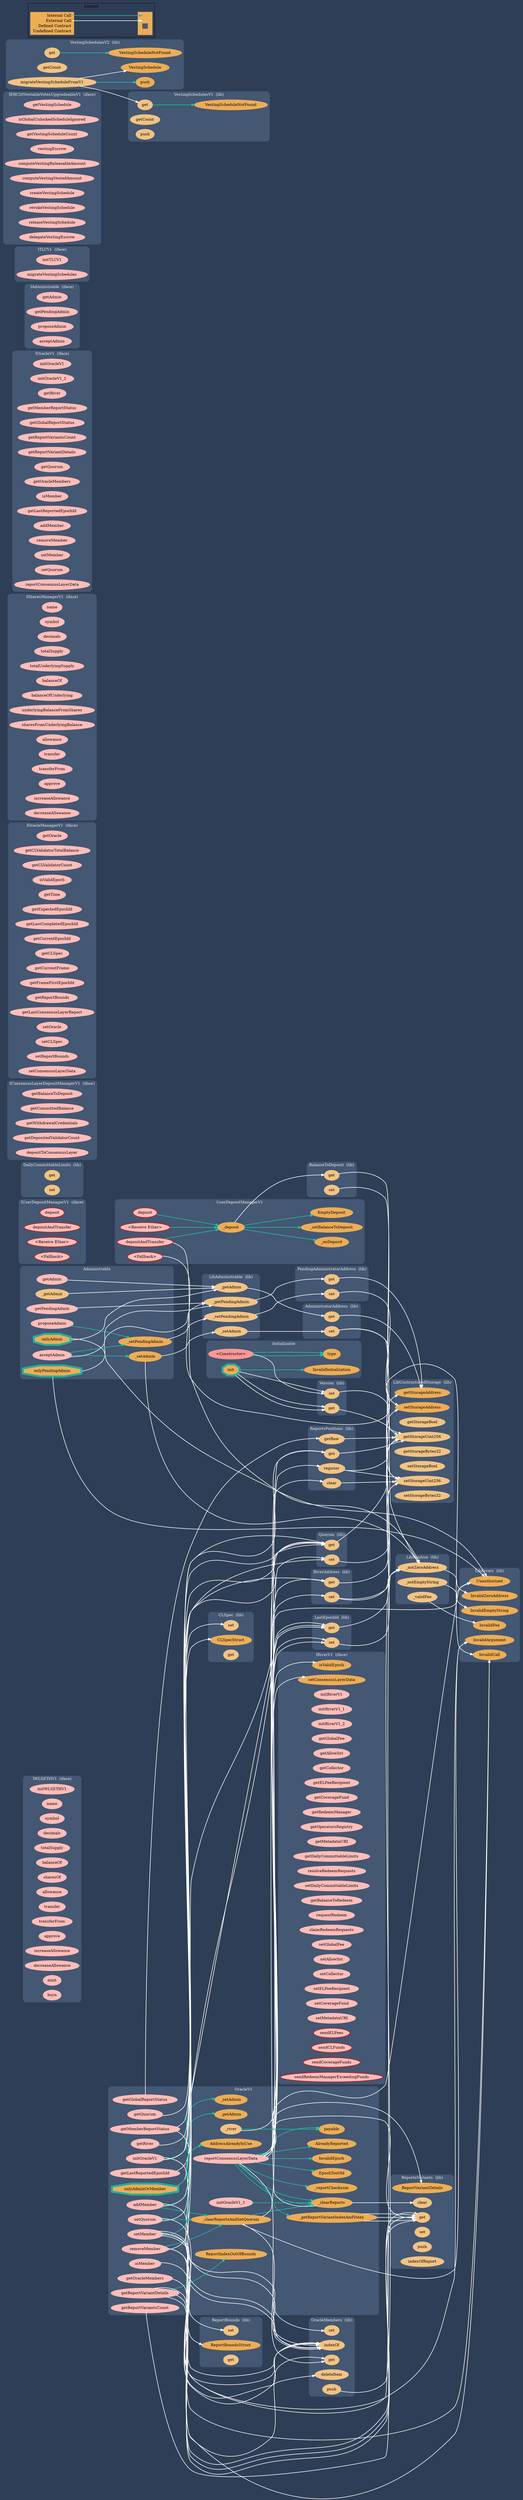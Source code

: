 digraph G {
  graph [ ratio = "auto", page = "100", compound =true, bgcolor = "#2e3e56" ];
  node [ style = "filled", fillcolor = "#edad56", color = "#edad56", penwidth =3 ];
  edge [ color = "#fcfcfc", penwidth =2, fontname = "helvetica Neue Ultra Light" ];
subgraph "clusterIWLSETHV1" {
  graph [ label = "IWLSETHV1  (iface)", color = "#445773", fontcolor = "#f0f0f0", style = "rounded", bgcolor = "#445773" ];
  "IWLSETHV1.initWLSETHV1" [ label = "initWLSETHV1", color = "#ffbdb9", fillcolor = "#ffbdb9" ];
  "IWLSETHV1.name" [ label = "name", color = "#ffbdb9", fillcolor = "#ffbdb9" ];
  "IWLSETHV1.symbol" [ label = "symbol", color = "#ffbdb9", fillcolor = "#ffbdb9" ];
  "IWLSETHV1.decimals" [ label = "decimals", color = "#ffbdb9", fillcolor = "#ffbdb9" ];
  "IWLSETHV1.totalSupply" [ label = "totalSupply", color = "#ffbdb9", fillcolor = "#ffbdb9" ];
  "IWLSETHV1.balanceOf" [ label = "balanceOf", color = "#ffbdb9", fillcolor = "#ffbdb9" ];
  "IWLSETHV1.sharesOf" [ label = "sharesOf", color = "#ffbdb9", fillcolor = "#ffbdb9" ];
  "IWLSETHV1.allowance" [ label = "allowance", color = "#ffbdb9", fillcolor = "#ffbdb9" ];
  "IWLSETHV1.transfer" [ label = "transfer", color = "#ffbdb9", fillcolor = "#ffbdb9" ];
  "IWLSETHV1.transferFrom" [ label = "transferFrom", color = "#ffbdb9", fillcolor = "#ffbdb9" ];
  "IWLSETHV1.approve" [ label = "approve", color = "#ffbdb9", fillcolor = "#ffbdb9" ];
  "IWLSETHV1.increaseAllowance" [ label = "increaseAllowance", color = "#ffbdb9", fillcolor = "#ffbdb9" ];
  "IWLSETHV1.decreaseAllowance" [ label = "decreaseAllowance", color = "#ffbdb9", fillcolor = "#ffbdb9" ];
  "IWLSETHV1.mint" [ label = "mint", color = "#ffbdb9", fillcolor = "#ffbdb9" ];
  "IWLSETHV1.burn" [ label = "burn", color = "#ffbdb9", fillcolor = "#ffbdb9" ];
}

subgraph "clusterUserDepositManagerV1" {
  graph [ label = "UserDepositManagerV1", color = "#445773", fontcolor = "#f0f0f0", style = "rounded", bgcolor = "#445773" ];
  "UserDepositManagerV1._onDeposit" [ label = "_onDeposit" ];
  "UserDepositManagerV1._setBalanceToDeposit" [ label = "_setBalanceToDeposit" ];
  "UserDepositManagerV1.deposit" [ label = "deposit", color = "brown", fillcolor = "#ffbdb9" ];
  "UserDepositManagerV1.depositAndTransfer" [ label = "depositAndTransfer", color = "brown", fillcolor = "#ffbdb9" ];
  "UserDepositManagerV1.<Receive Ether>" [ label = "<Receive Ether>", color = "brown", fillcolor = "#ffbdb9" ];
  "UserDepositManagerV1.<Fallback>" [ label = "<Fallback>", color = "brown", fillcolor = "#ffbdb9" ];
  "UserDepositManagerV1._deposit" [ label = "_deposit" ];
  "UserDepositManagerV1.EmptyDeposit" [ label = "EmptyDeposit" ];
}

subgraph "clusterIUserDepositManagerV1" {
  graph [ label = "IUserDepositManagerV1  (iface)", color = "#445773", fontcolor = "#f0f0f0", style = "rounded", bgcolor = "#445773" ];
  "IUserDepositManagerV1.deposit" [ label = "deposit", color = "brown", fillcolor = "#ffbdb9" ];
  "IUserDepositManagerV1.depositAndTransfer" [ label = "depositAndTransfer", color = "brown", fillcolor = "#ffbdb9" ];
  "IUserDepositManagerV1.<Receive Ether>" [ label = "<Receive Ether>", color = "brown", fillcolor = "#ffbdb9" ];
  "IUserDepositManagerV1.<Fallback>" [ label = "<Fallback>", color = "brown", fillcolor = "#ffbdb9" ];
}

subgraph "clusterLibSanitize" {
  graph [ label = "LibSanitize  (lib)", color = "#445773", fontcolor = "#f0f0f0", style = "rounded", bgcolor = "#445773" ];
  "LibSanitize._notZeroAddress" [ label = "_notZeroAddress", color = "#f2c383", fillcolor = "#f2c383" ];
  "LibSanitize._notEmptyString" [ label = "_notEmptyString", color = "#f2c383", fillcolor = "#f2c383" ];
  "LibSanitize._validFee" [ label = "_validFee", color = "#f2c383", fillcolor = "#f2c383" ];
}

subgraph "clusterLibErrors" {
  graph [ label = "LibErrors  (lib)", color = "#445773", fontcolor = "#f0f0f0", style = "rounded", bgcolor = "#445773" ];
  "LibErrors.InvalidCall" [ label = "InvalidCall" ];
  "LibErrors.InvalidZeroAddress" [ label = "InvalidZeroAddress" ];
  "LibErrors.InvalidEmptyString" [ label = "InvalidEmptyString" ];
  "LibErrors.InvalidFee" [ label = "InvalidFee" ];
  "LibErrors.Unauthorized" [ label = "Unauthorized" ];
  "LibErrors.InvalidArgument" [ label = "InvalidArgument" ];
}

subgraph "clusterLibBasisPoints" {
  graph [ label = "LibBasisPoints  (lib)", color = "#445773", fontcolor = "#f0f0f0", style = "rounded", bgcolor = "#445773" ];
}

subgraph "clusterBalanceToDeposit" {
  graph [ label = "BalanceToDeposit  (lib)", color = "#445773", fontcolor = "#f0f0f0", style = "rounded", bgcolor = "#445773" ];
  "BalanceToDeposit.get" [ label = "get", color = "#f2c383", fillcolor = "#f2c383" ];
  "BalanceToDeposit.set" [ label = "set", color = "#f2c383", fillcolor = "#f2c383" ];
}

subgraph "clusterLibUnstructuredStorage" {
  graph [ label = "LibUnstructuredStorage  (lib)", color = "#445773", fontcolor = "#f0f0f0", style = "rounded", bgcolor = "#445773" ];
  "LibUnstructuredStorage.getStorageUint256" [ label = "getStorageUint256", color = "#f2c383", fillcolor = "#f2c383" ];
  "LibUnstructuredStorage.setStorageUint256" [ label = "setStorageUint256", color = "#f2c383", fillcolor = "#f2c383" ];
  "LibUnstructuredStorage.getStorageBool" [ label = "getStorageBool", color = "#f2c383", fillcolor = "#f2c383" ];
  "LibUnstructuredStorage.getStorageAddress" [ label = "getStorageAddress" ];
  "LibUnstructuredStorage.getStorageBytes32" [ label = "getStorageBytes32", color = "#f2c383", fillcolor = "#f2c383" ];
  "LibUnstructuredStorage.setStorageBool" [ label = "setStorageBool", color = "#f2c383", fillcolor = "#f2c383" ];
  "LibUnstructuredStorage.setStorageAddress" [ label = "setStorageAddress" ];
  "LibUnstructuredStorage.setStorageBytes32" [ label = "setStorageBytes32", color = "#f2c383", fillcolor = "#f2c383" ];
}

subgraph "clusterOracleV1" {
  graph [ label = "OracleV1", color = "#445773", fontcolor = "#f0f0f0", style = "rounded", bgcolor = "#445773" ];
  "OracleV1.onlyAdminOrMember" [ label = "onlyAdminOrMember", color = "#1bc6a6", shape =doubleoctagon ];
  "OracleV1.initOracleV1" [ label = "initOracleV1", color = "#ffbdb9", fillcolor = "#ffbdb9" ];
  "OracleV1.initOracleV1_1" [ label = "initOracleV1_1", color = "#ffbdb9", fillcolor = "#ffbdb9" ];
  "OracleV1.getRiver" [ label = "getRiver", color = "#ffbdb9", fillcolor = "#ffbdb9" ];
  "OracleV1.getMemberReportStatus" [ label = "getMemberReportStatus", color = "#ffbdb9", fillcolor = "#ffbdb9" ];
  "OracleV1.getGlobalReportStatus" [ label = "getGlobalReportStatus", color = "#ffbdb9", fillcolor = "#ffbdb9" ];
  "OracleV1.getReportVariantsCount" [ label = "getReportVariantsCount", color = "#ffbdb9", fillcolor = "#ffbdb9" ];
  "OracleV1.getReportVariantDetails" [ label = "getReportVariantDetails", color = "#ffbdb9", fillcolor = "#ffbdb9" ];
  "OracleV1.getQuorum" [ label = "getQuorum", color = "#ffbdb9", fillcolor = "#ffbdb9" ];
  "OracleV1.getOracleMembers" [ label = "getOracleMembers", color = "#ffbdb9", fillcolor = "#ffbdb9" ];
  "OracleV1.isMember" [ label = "isMember", color = "#ffbdb9", fillcolor = "#ffbdb9" ];
  "OracleV1.getLastReportedEpochId" [ label = "getLastReportedEpochId", color = "#ffbdb9", fillcolor = "#ffbdb9" ];
  "OracleV1.addMember" [ label = "addMember", color = "#ffbdb9", fillcolor = "#ffbdb9" ];
  "OracleV1.removeMember" [ label = "removeMember", color = "#ffbdb9", fillcolor = "#ffbdb9" ];
  "OracleV1.setMember" [ label = "setMember", color = "#ffbdb9", fillcolor = "#ffbdb9" ];
  "OracleV1.setQuorum" [ label = "setQuorum", color = "#ffbdb9", fillcolor = "#ffbdb9" ];
  "OracleV1.reportConsensusLayerData" [ label = "reportConsensusLayerData", color = "#ffbdb9", fillcolor = "#ffbdb9" ];
  "OracleV1._clearReportsAndSetQuorum" [ label = "_clearReportsAndSetQuorum" ];
  "OracleV1._reportChecksum" [ label = "_reportChecksum" ];
  "OracleV1._clearReports" [ label = "_clearReports" ];
  "OracleV1._getReportVariantIndexAndVotes" [ label = "_getReportVariantIndexAndVotes" ];
  "OracleV1._river" [ label = "_river", color = "#f2c383", fillcolor = "#f2c383" ];
  "OracleV1._getAdmin" [ label = "_getAdmin" ];
  "OracleV1._setAdmin" [ label = "_setAdmin" ];
  "OracleV1.ReportIndexOutOfBounds" [ label = "ReportIndexOutOfBounds" ];
  "OracleV1.AddressAlreadyInUse" [ label = "AddressAlreadyInUse" ];
  "OracleV1.EpochTooOld" [ label = "EpochTooOld" ];
  "OracleV1.payable" [ label = "payable" ];
  "OracleV1.InvalidEpoch" [ label = "InvalidEpoch" ];
  "OracleV1.AlreadyReported" [ label = "AlreadyReported" ];
}

subgraph "clusterIRiverV1" {
  graph [ label = "IRiverV1  (iface)", color = "#445773", fontcolor = "#f0f0f0", style = "rounded", bgcolor = "#445773" ];
  "IRiverV1.isValidEpoch" [ label = "isValidEpoch" ];
  "IRiverV1.setConsensusLayerData" [ label = "setConsensusLayerData" ];
  "IRiverV1.initRiverV1" [ label = "initRiverV1", color = "#ffbdb9", fillcolor = "#ffbdb9" ];
  "IRiverV1.initRiverV1_1" [ label = "initRiverV1_1", color = "#ffbdb9", fillcolor = "#ffbdb9" ];
  "IRiverV1.initRiverV1_2" [ label = "initRiverV1_2", color = "#ffbdb9", fillcolor = "#ffbdb9" ];
  "IRiverV1.getGlobalFee" [ label = "getGlobalFee", color = "#ffbdb9", fillcolor = "#ffbdb9" ];
  "IRiverV1.getAllowlist" [ label = "getAllowlist", color = "#ffbdb9", fillcolor = "#ffbdb9" ];
  "IRiverV1.getCollector" [ label = "getCollector", color = "#ffbdb9", fillcolor = "#ffbdb9" ];
  "IRiverV1.getELFeeRecipient" [ label = "getELFeeRecipient", color = "#ffbdb9", fillcolor = "#ffbdb9" ];
  "IRiverV1.getCoverageFund" [ label = "getCoverageFund", color = "#ffbdb9", fillcolor = "#ffbdb9" ];
  "IRiverV1.getRedeemManager" [ label = "getRedeemManager", color = "#ffbdb9", fillcolor = "#ffbdb9" ];
  "IRiverV1.getOperatorsRegistry" [ label = "getOperatorsRegistry", color = "#ffbdb9", fillcolor = "#ffbdb9" ];
  "IRiverV1.getMetadataURI" [ label = "getMetadataURI", color = "#ffbdb9", fillcolor = "#ffbdb9" ];
  "IRiverV1.getDailyCommittableLimits" [ label = "getDailyCommittableLimits", color = "#ffbdb9", fillcolor = "#ffbdb9" ];
  "IRiverV1.resolveRedeemRequests" [ label = "resolveRedeemRequests", color = "#ffbdb9", fillcolor = "#ffbdb9" ];
  "IRiverV1.setDailyCommittableLimits" [ label = "setDailyCommittableLimits", color = "#ffbdb9", fillcolor = "#ffbdb9" ];
  "IRiverV1.getBalanceToRedeem" [ label = "getBalanceToRedeem", color = "#ffbdb9", fillcolor = "#ffbdb9" ];
  "IRiverV1.requestRedeem" [ label = "requestRedeem", color = "#ffbdb9", fillcolor = "#ffbdb9" ];
  "IRiverV1.claimRedeemRequests" [ label = "claimRedeemRequests", color = "#ffbdb9", fillcolor = "#ffbdb9" ];
  "IRiverV1.setGlobalFee" [ label = "setGlobalFee", color = "#ffbdb9", fillcolor = "#ffbdb9" ];
  "IRiverV1.setAllowlist" [ label = "setAllowlist", color = "#ffbdb9", fillcolor = "#ffbdb9" ];
  "IRiverV1.setCollector" [ label = "setCollector", color = "#ffbdb9", fillcolor = "#ffbdb9" ];
  "IRiverV1.setELFeeRecipient" [ label = "setELFeeRecipient", color = "#ffbdb9", fillcolor = "#ffbdb9" ];
  "IRiverV1.setCoverageFund" [ label = "setCoverageFund", color = "#ffbdb9", fillcolor = "#ffbdb9" ];
  "IRiverV1.setMetadataURI" [ label = "setMetadataURI", color = "#ffbdb9", fillcolor = "#ffbdb9" ];
  "IRiverV1.sendELFees" [ label = "sendELFees", color = "brown", fillcolor = "#ffbdb9" ];
  "IRiverV1.sendCLFunds" [ label = "sendCLFunds", color = "brown", fillcolor = "#ffbdb9" ];
  "IRiverV1.sendCoverageFunds" [ label = "sendCoverageFunds", color = "brown", fillcolor = "#ffbdb9" ];
  "IRiverV1.sendRedeemManagerExceedingFunds" [ label = "sendRedeemManagerExceedingFunds", color = "brown", fillcolor = "#ffbdb9" ];
}

subgraph "clusterDailyCommittableLimits" {
  graph [ label = "DailyCommittableLimits  (lib)", color = "#445773", fontcolor = "#f0f0f0", style = "rounded", bgcolor = "#445773" ];
  "DailyCommittableLimits.get" [ label = "get", color = "#f2c383", fillcolor = "#f2c383" ];
  "DailyCommittableLimits.set" [ label = "set", color = "#f2c383", fillcolor = "#f2c383" ];
}

subgraph "clusterIConsensusLayerDepositManagerV1" {
  graph [ label = "IConsensusLayerDepositManagerV1  (iface)", color = "#445773", fontcolor = "#f0f0f0", style = "rounded", bgcolor = "#445773" ];
  "IConsensusLayerDepositManagerV1.getBalanceToDeposit" [ label = "getBalanceToDeposit", color = "#ffbdb9", fillcolor = "#ffbdb9" ];
  "IConsensusLayerDepositManagerV1.getCommittedBalance" [ label = "getCommittedBalance", color = "#ffbdb9", fillcolor = "#ffbdb9" ];
  "IConsensusLayerDepositManagerV1.getWithdrawalCredentials" [ label = "getWithdrawalCredentials", color = "#ffbdb9", fillcolor = "#ffbdb9" ];
  "IConsensusLayerDepositManagerV1.getDepositedValidatorCount" [ label = "getDepositedValidatorCount", color = "#ffbdb9", fillcolor = "#ffbdb9" ];
  "IConsensusLayerDepositManagerV1.depositToConsensusLayer" [ label = "depositToConsensusLayer", color = "#ffbdb9", fillcolor = "#ffbdb9" ];
}

subgraph "clusterIOracleManagerV1" {
  graph [ label = "IOracleManagerV1  (iface)", color = "#445773", fontcolor = "#f0f0f0", style = "rounded", bgcolor = "#445773" ];
  "IOracleManagerV1.getOracle" [ label = "getOracle", color = "#ffbdb9", fillcolor = "#ffbdb9" ];
  "IOracleManagerV1.getCLValidatorTotalBalance" [ label = "getCLValidatorTotalBalance", color = "#ffbdb9", fillcolor = "#ffbdb9" ];
  "IOracleManagerV1.getCLValidatorCount" [ label = "getCLValidatorCount", color = "#ffbdb9", fillcolor = "#ffbdb9" ];
  "IOracleManagerV1.isValidEpoch" [ label = "isValidEpoch", color = "#ffbdb9", fillcolor = "#ffbdb9" ];
  "IOracleManagerV1.getTime" [ label = "getTime", color = "#ffbdb9", fillcolor = "#ffbdb9" ];
  "IOracleManagerV1.getExpectedEpochId" [ label = "getExpectedEpochId", color = "#ffbdb9", fillcolor = "#ffbdb9" ];
  "IOracleManagerV1.getLastCompletedEpochId" [ label = "getLastCompletedEpochId", color = "#ffbdb9", fillcolor = "#ffbdb9" ];
  "IOracleManagerV1.getCurrentEpochId" [ label = "getCurrentEpochId", color = "#ffbdb9", fillcolor = "#ffbdb9" ];
  "IOracleManagerV1.getCLSpec" [ label = "getCLSpec", color = "#ffbdb9", fillcolor = "#ffbdb9" ];
  "IOracleManagerV1.getCurrentFrame" [ label = "getCurrentFrame", color = "#ffbdb9", fillcolor = "#ffbdb9" ];
  "IOracleManagerV1.getFrameFirstEpochId" [ label = "getFrameFirstEpochId", color = "#ffbdb9", fillcolor = "#ffbdb9" ];
  "IOracleManagerV1.getReportBounds" [ label = "getReportBounds", color = "#ffbdb9", fillcolor = "#ffbdb9" ];
  "IOracleManagerV1.getLastConsensusLayerReport" [ label = "getLastConsensusLayerReport", color = "#ffbdb9", fillcolor = "#ffbdb9" ];
  "IOracleManagerV1.setOracle" [ label = "setOracle", color = "#ffbdb9", fillcolor = "#ffbdb9" ];
  "IOracleManagerV1.setCLSpec" [ label = "setCLSpec", color = "#ffbdb9", fillcolor = "#ffbdb9" ];
  "IOracleManagerV1.setReportBounds" [ label = "setReportBounds", color = "#ffbdb9", fillcolor = "#ffbdb9" ];
  "IOracleManagerV1.setConsensusLayerData" [ label = "setConsensusLayerData", color = "#ffbdb9", fillcolor = "#ffbdb9" ];
}

subgraph "clusterCLSpec" {
  graph [ label = "CLSpec  (lib)", color = "#445773", fontcolor = "#f0f0f0", style = "rounded", bgcolor = "#445773" ];
  "CLSpec.set" [ label = "set", color = "#f2c383", fillcolor = "#f2c383" ];
  "CLSpec.CLSpecStruct" [ label = "CLSpecStruct" ];
  "CLSpec.get" [ label = "get", color = "#f2c383", fillcolor = "#f2c383" ];
}

subgraph "clusterReportBounds" {
  graph [ label = "ReportBounds  (lib)", color = "#445773", fontcolor = "#f0f0f0", style = "rounded", bgcolor = "#445773" ];
  "ReportBounds.set" [ label = "set", color = "#f2c383", fillcolor = "#f2c383" ];
  "ReportBounds.ReportBoundsStruct" [ label = "ReportBoundsStruct" ];
  "ReportBounds.get" [ label = "get", color = "#f2c383", fillcolor = "#f2c383" ];
}

subgraph "clusterISharesManagerV1" {
  graph [ label = "ISharesManagerV1  (iface)", color = "#445773", fontcolor = "#f0f0f0", style = "rounded", bgcolor = "#445773" ];
  "ISharesManagerV1.name" [ label = "name", color = "#ffbdb9", fillcolor = "#ffbdb9" ];
  "ISharesManagerV1.symbol" [ label = "symbol", color = "#ffbdb9", fillcolor = "#ffbdb9" ];
  "ISharesManagerV1.decimals" [ label = "decimals", color = "#ffbdb9", fillcolor = "#ffbdb9" ];
  "ISharesManagerV1.totalSupply" [ label = "totalSupply", color = "#ffbdb9", fillcolor = "#ffbdb9" ];
  "ISharesManagerV1.totalUnderlyingSupply" [ label = "totalUnderlyingSupply", color = "#ffbdb9", fillcolor = "#ffbdb9" ];
  "ISharesManagerV1.balanceOf" [ label = "balanceOf", color = "#ffbdb9", fillcolor = "#ffbdb9" ];
  "ISharesManagerV1.balanceOfUnderlying" [ label = "balanceOfUnderlying", color = "#ffbdb9", fillcolor = "#ffbdb9" ];
  "ISharesManagerV1.underlyingBalanceFromShares" [ label = "underlyingBalanceFromShares", color = "#ffbdb9", fillcolor = "#ffbdb9" ];
  "ISharesManagerV1.sharesFromUnderlyingBalance" [ label = "sharesFromUnderlyingBalance", color = "#ffbdb9", fillcolor = "#ffbdb9" ];
  "ISharesManagerV1.allowance" [ label = "allowance", color = "#ffbdb9", fillcolor = "#ffbdb9" ];
  "ISharesManagerV1.transfer" [ label = "transfer", color = "#ffbdb9", fillcolor = "#ffbdb9" ];
  "ISharesManagerV1.transferFrom" [ label = "transferFrom", color = "#ffbdb9", fillcolor = "#ffbdb9" ];
  "ISharesManagerV1.approve" [ label = "approve", color = "#ffbdb9", fillcolor = "#ffbdb9" ];
  "ISharesManagerV1.increaseAllowance" [ label = "increaseAllowance", color = "#ffbdb9", fillcolor = "#ffbdb9" ];
  "ISharesManagerV1.decreaseAllowance" [ label = "decreaseAllowance", color = "#ffbdb9", fillcolor = "#ffbdb9" ];
}

subgraph "clusterIOracleV1" {
  graph [ label = "IOracleV1  (iface)", color = "#445773", fontcolor = "#f0f0f0", style = "rounded", bgcolor = "#445773" ];
  "IOracleV1.initOracleV1" [ label = "initOracleV1", color = "#ffbdb9", fillcolor = "#ffbdb9" ];
  "IOracleV1.initOracleV1_1" [ label = "initOracleV1_1", color = "#ffbdb9", fillcolor = "#ffbdb9" ];
  "IOracleV1.getRiver" [ label = "getRiver", color = "#ffbdb9", fillcolor = "#ffbdb9" ];
  "IOracleV1.getMemberReportStatus" [ label = "getMemberReportStatus", color = "#ffbdb9", fillcolor = "#ffbdb9" ];
  "IOracleV1.getGlobalReportStatus" [ label = "getGlobalReportStatus", color = "#ffbdb9", fillcolor = "#ffbdb9" ];
  "IOracleV1.getReportVariantsCount" [ label = "getReportVariantsCount", color = "#ffbdb9", fillcolor = "#ffbdb9" ];
  "IOracleV1.getReportVariantDetails" [ label = "getReportVariantDetails", color = "#ffbdb9", fillcolor = "#ffbdb9" ];
  "IOracleV1.getQuorum" [ label = "getQuorum", color = "#ffbdb9", fillcolor = "#ffbdb9" ];
  "IOracleV1.getOracleMembers" [ label = "getOracleMembers", color = "#ffbdb9", fillcolor = "#ffbdb9" ];
  "IOracleV1.isMember" [ label = "isMember", color = "#ffbdb9", fillcolor = "#ffbdb9" ];
  "IOracleV1.getLastReportedEpochId" [ label = "getLastReportedEpochId", color = "#ffbdb9", fillcolor = "#ffbdb9" ];
  "IOracleV1.addMember" [ label = "addMember", color = "#ffbdb9", fillcolor = "#ffbdb9" ];
  "IOracleV1.removeMember" [ label = "removeMember", color = "#ffbdb9", fillcolor = "#ffbdb9" ];
  "IOracleV1.setMember" [ label = "setMember", color = "#ffbdb9", fillcolor = "#ffbdb9" ];
  "IOracleV1.setQuorum" [ label = "setQuorum", color = "#ffbdb9", fillcolor = "#ffbdb9" ];
  "IOracleV1.reportConsensusLayerData" [ label = "reportConsensusLayerData", color = "#ffbdb9", fillcolor = "#ffbdb9" ];
}

subgraph "clusterReportsVariants" {
  graph [ label = "ReportsVariants  (lib)", color = "#445773", fontcolor = "#f0f0f0", style = "rounded", bgcolor = "#445773" ];
  "ReportsVariants.get" [ label = "get", color = "#f2c383", fillcolor = "#f2c383" ];
  "ReportsVariants.ReportVariantDetails" [ label = "ReportVariantDetails" ];
  "ReportsVariants.clear" [ label = "clear", color = "#f2c383", fillcolor = "#f2c383" ];
  "ReportsVariants.set" [ label = "set", color = "#f2c383", fillcolor = "#f2c383" ];
  "ReportsVariants.push" [ label = "push", color = "#f2c383", fillcolor = "#f2c383" ];
  "ReportsVariants.indexOfReport" [ label = "indexOfReport", color = "#f2c383", fillcolor = "#f2c383" ];
}

subgraph "clusterAdministrable" {
  graph [ label = "Administrable", color = "#445773", fontcolor = "#f0f0f0", style = "rounded", bgcolor = "#445773" ];
  "Administrable.onlyAdmin" [ label = "onlyAdmin", color = "#1bc6a6", shape =doubleoctagon ];
  "Administrable.onlyPendingAdmin" [ label = "onlyPendingAdmin", color = "#1bc6a6", shape =doubleoctagon ];
  "Administrable.getAdmin" [ label = "getAdmin", color = "#ffbdb9", fillcolor = "#ffbdb9" ];
  "Administrable.getPendingAdmin" [ label = "getPendingAdmin", color = "#ffbdb9", fillcolor = "#ffbdb9" ];
  "Administrable.proposeAdmin" [ label = "proposeAdmin", color = "#ffbdb9", fillcolor = "#ffbdb9" ];
  "Administrable.acceptAdmin" [ label = "acceptAdmin", color = "#ffbdb9", fillcolor = "#ffbdb9" ];
  "Administrable._setAdmin" [ label = "_setAdmin" ];
  "Administrable._setPendingAdmin" [ label = "_setPendingAdmin" ];
  "Administrable._getAdmin" [ label = "_getAdmin", color = "#f2c383", fillcolor = "#f2c383" ];
}

subgraph "clusterIAdministrable" {
  graph [ label = "IAdministrable  (iface)", color = "#445773", fontcolor = "#f0f0f0", style = "rounded", bgcolor = "#445773" ];
  "IAdministrable.getAdmin" [ label = "getAdmin", color = "#ffbdb9", fillcolor = "#ffbdb9" ];
  "IAdministrable.getPendingAdmin" [ label = "getPendingAdmin", color = "#ffbdb9", fillcolor = "#ffbdb9" ];
  "IAdministrable.proposeAdmin" [ label = "proposeAdmin", color = "#ffbdb9", fillcolor = "#ffbdb9" ];
  "IAdministrable.acceptAdmin" [ label = "acceptAdmin", color = "#ffbdb9", fillcolor = "#ffbdb9" ];
}

subgraph "clusterLibAdministrable" {
  graph [ label = "LibAdministrable  (lib)", color = "#445773", fontcolor = "#f0f0f0", style = "rounded", bgcolor = "#445773" ];
  "LibAdministrable._getAdmin" [ label = "_getAdmin", color = "#f2c383", fillcolor = "#f2c383" ];
  "LibAdministrable._getPendingAdmin" [ label = "_getPendingAdmin", color = "#f2c383", fillcolor = "#f2c383" ];
  "LibAdministrable._setAdmin" [ label = "_setAdmin", color = "#f2c383", fillcolor = "#f2c383" ];
  "LibAdministrable._setPendingAdmin" [ label = "_setPendingAdmin", color = "#f2c383", fillcolor = "#f2c383" ];
}

subgraph "clusterAdministratorAddress" {
  graph [ label = "AdministratorAddress  (lib)", color = "#445773", fontcolor = "#f0f0f0", style = "rounded", bgcolor = "#445773" ];
  "AdministratorAddress.get" [ label = "get", color = "#f2c383", fillcolor = "#f2c383" ];
  "AdministratorAddress.set" [ label = "set", color = "#f2c383", fillcolor = "#f2c383" ];
}

subgraph "clusterPendingAdministratorAddress" {
  graph [ label = "PendingAdministratorAddress  (lib)", color = "#445773", fontcolor = "#f0f0f0", style = "rounded", bgcolor = "#445773" ];
  "PendingAdministratorAddress.get" [ label = "get", color = "#f2c383", fillcolor = "#f2c383" ];
  "PendingAdministratorAddress.set" [ label = "set", color = "#f2c383", fillcolor = "#f2c383" ];
}

subgraph "clusterInitializable" {
  graph [ label = "Initializable", color = "#445773", fontcolor = "#f0f0f0", style = "rounded", bgcolor = "#445773" ];
  "Initializable.<Constructor>" [ label = "<Constructor>", color = "#FF9797", fillcolor = "#FF9797" ];
  "Initializable.init" [ label = "init", color = "#1bc6a6", shape =doubleoctagon ];
  "Initializable.type" [ label = "type" ];
  "Initializable.InvalidInitialization" [ label = "InvalidInitialization" ];
}

subgraph "clusterVersion" {
  graph [ label = "Version  (lib)", color = "#445773", fontcolor = "#f0f0f0", style = "rounded", bgcolor = "#445773" ];
  "Version.set" [ label = "set", color = "#f2c383", fillcolor = "#f2c383" ];
  "Version.get" [ label = "get", color = "#f2c383", fillcolor = "#f2c383" ];
}

subgraph "clusterRiverAddress" {
  graph [ label = "RiverAddress  (lib)", color = "#445773", fontcolor = "#f0f0f0", style = "rounded", bgcolor = "#445773" ];
  "RiverAddress.set" [ label = "set", color = "#f2c383", fillcolor = "#f2c383" ];
  "RiverAddress.get" [ label = "get", color = "#f2c383", fillcolor = "#f2c383" ];
}

subgraph "clusterLastEpochId" {
  graph [ label = "LastEpochId  (lib)", color = "#445773", fontcolor = "#f0f0f0", style = "rounded", bgcolor = "#445773" ];
  "LastEpochId.get" [ label = "get", color = "#f2c383", fillcolor = "#f2c383" ];
  "LastEpochId.set" [ label = "set", color = "#f2c383", fillcolor = "#f2c383" ];
}

subgraph "clusterOracleMembers" {
  graph [ label = "OracleMembers  (lib)", color = "#445773", fontcolor = "#f0f0f0", style = "rounded", bgcolor = "#445773" ];
  "OracleMembers.indexOf" [ label = "indexOf", color = "#f2c383", fillcolor = "#f2c383" ];
  "OracleMembers.get" [ label = "get", color = "#f2c383", fillcolor = "#f2c383" ];
  "OracleMembers.deleteItem" [ label = "deleteItem", color = "#f2c383", fillcolor = "#f2c383" ];
  "OracleMembers.set" [ label = "set", color = "#f2c383", fillcolor = "#f2c383" ];
  "OracleMembers.push" [ label = "push", color = "#f2c383", fillcolor = "#f2c383" ];
}

subgraph "clusterQuorum" {
  graph [ label = "Quorum  (lib)", color = "#445773", fontcolor = "#f0f0f0", style = "rounded", bgcolor = "#445773" ];
  "Quorum.set" [ label = "set", color = "#f2c383", fillcolor = "#f2c383" ];
  "Quorum.get" [ label = "get", color = "#f2c383", fillcolor = "#f2c383" ];
}

subgraph "clusterReportsPositions" {
  graph [ label = "ReportsPositions  (lib)", color = "#445773", fontcolor = "#f0f0f0", style = "rounded", bgcolor = "#445773" ];
  "ReportsPositions.get" [ label = "get", color = "#f2c383", fillcolor = "#f2c383" ];
  "ReportsPositions.getRaw" [ label = "getRaw", color = "#f2c383", fillcolor = "#f2c383" ];
  "ReportsPositions.register" [ label = "register", color = "#f2c383", fillcolor = "#f2c383" ];
  "ReportsPositions.clear" [ label = "clear", color = "#f2c383", fillcolor = "#f2c383" ];
}

subgraph "clusterITLCV1" {
  graph [ label = "ITLCV1  (iface)", color = "#445773", fontcolor = "#f0f0f0", style = "rounded", bgcolor = "#445773" ];
  "ITLCV1.initTLCV1" [ label = "initTLCV1", color = "#ffbdb9", fillcolor = "#ffbdb9" ];
  "ITLCV1.migrateVestingSchedules" [ label = "migrateVestingSchedules", color = "#ffbdb9", fillcolor = "#ffbdb9" ];
}

subgraph "clusterIERC20VestableVotesUpgradeableV1" {
  graph [ label = "IERC20VestableVotesUpgradeableV1  (iface)", color = "#445773", fontcolor = "#f0f0f0", style = "rounded", bgcolor = "#445773" ];
  "IERC20VestableVotesUpgradeableV1.getVestingSchedule" [ label = "getVestingSchedule", color = "#ffbdb9", fillcolor = "#ffbdb9" ];
  "IERC20VestableVotesUpgradeableV1.isGlobalUnlockedScheduleIgnored" [ label = "isGlobalUnlockedScheduleIgnored", color = "#ffbdb9", fillcolor = "#ffbdb9" ];
  "IERC20VestableVotesUpgradeableV1.getVestingScheduleCount" [ label = "getVestingScheduleCount", color = "#ffbdb9", fillcolor = "#ffbdb9" ];
  "IERC20VestableVotesUpgradeableV1.vestingEscrow" [ label = "vestingEscrow", color = "#ffbdb9", fillcolor = "#ffbdb9" ];
  "IERC20VestableVotesUpgradeableV1.computeVestingReleasableAmount" [ label = "computeVestingReleasableAmount", color = "#ffbdb9", fillcolor = "#ffbdb9" ];
  "IERC20VestableVotesUpgradeableV1.computeVestingVestedAmount" [ label = "computeVestingVestedAmount", color = "#ffbdb9", fillcolor = "#ffbdb9" ];
  "IERC20VestableVotesUpgradeableV1.createVestingSchedule" [ label = "createVestingSchedule", color = "#ffbdb9", fillcolor = "#ffbdb9" ];
  "IERC20VestableVotesUpgradeableV1.revokeVestingSchedule" [ label = "revokeVestingSchedule", color = "#ffbdb9", fillcolor = "#ffbdb9" ];
  "IERC20VestableVotesUpgradeableV1.releaseVestingSchedule" [ label = "releaseVestingSchedule", color = "#ffbdb9", fillcolor = "#ffbdb9" ];
  "IERC20VestableVotesUpgradeableV1.delegateVestingEscrow" [ label = "delegateVestingEscrow", color = "#ffbdb9", fillcolor = "#ffbdb9" ];
}

subgraph "clusterVestingSchedulesV2" {
  graph [ label = "VestingSchedulesV2  (lib)", color = "#445773", fontcolor = "#f0f0f0", style = "rounded", bgcolor = "#445773" ];
  "VestingSchedulesV2.get" [ label = "get", color = "#f2c383", fillcolor = "#f2c383" ];
  "VestingSchedulesV2.getCount" [ label = "getCount", color = "#f2c383", fillcolor = "#f2c383" ];
  "VestingSchedulesV2.push" [ label = "push" ];
  "VestingSchedulesV2.migrateVestingScheduleFromV1" [ label = "migrateVestingScheduleFromV1", color = "#f2c383", fillcolor = "#f2c383" ];
  "VestingSchedulesV2.VestingScheduleNotFound" [ label = "VestingScheduleNotFound" ];
  "VestingSchedulesV2.VestingSchedule" [ label = "VestingSchedule" ];
}

subgraph "clusterVestingSchedulesV1" {
  graph [ label = "VestingSchedulesV1  (lib)", color = "#445773", fontcolor = "#f0f0f0", style = "rounded", bgcolor = "#445773" ];
  "VestingSchedulesV1.get" [ label = "get", color = "#f2c383", fillcolor = "#f2c383" ];
  "VestingSchedulesV1.getCount" [ label = "getCount", color = "#f2c383", fillcolor = "#f2c383" ];
  "VestingSchedulesV1.push" [ label = "push", color = "#f2c383", fillcolor = "#f2c383" ];
  "VestingSchedulesV1.VestingScheduleNotFound" [ label = "VestingScheduleNotFound" ];
}

  "UserDepositManagerV1.deposit";
  "UserDepositManagerV1._deposit";
  "UserDepositManagerV1.depositAndTransfer";
  "LibSanitize._notZeroAddress";
  "UserDepositManagerV1.<Receive Ether>";
  "UserDepositManagerV1.<Fallback>";
  "LibErrors.InvalidCall";
  "UserDepositManagerV1.EmptyDeposit";
  "UserDepositManagerV1._setBalanceToDeposit";
  "BalanceToDeposit.get";
  "UserDepositManagerV1._onDeposit";
  "LibErrors.InvalidZeroAddress";
  "LibSanitize._notEmptyString";
  "LibErrors.InvalidEmptyString";
  "LibSanitize._validFee";
  "LibErrors.InvalidFee";
  "LibUnstructuredStorage.getStorageUint256";
  "BalanceToDeposit.set";
  "LibUnstructuredStorage.setStorageUint256";
  "OracleV1.onlyAdminOrMember";
  "OracleV1._getAdmin";
  "LibErrors.Unauthorized";
  "OracleV1.initOracleV1";
  "OracleV1._setAdmin";
  "RiverAddress.set";
  "CLSpec.set";
  "CLSpec.CLSpecStruct";
  "ReportBounds.set";
  "ReportBounds.ReportBoundsStruct";
  "Quorum.set";
  "OracleV1.initOracleV1_1";
  "OracleV1._clearReports";
  "OracleV1.getRiver";
  "RiverAddress.get";
  "OracleV1.getMemberReportStatus";
  "OracleMembers.indexOf";
  "ReportsPositions.get";
  "OracleV1.getGlobalReportStatus";
  "ReportsPositions.getRaw";
  "OracleV1.getReportVariantsCount";
  "ReportsVariants.get";
  "OracleV1.getReportVariantDetails";
  "OracleV1.ReportIndexOutOfBounds";
  "OracleV1.getQuorum";
  "Quorum.get";
  "OracleV1.getOracleMembers";
  "OracleMembers.get";
  "OracleV1.isMember";
  "OracleV1.getLastReportedEpochId";
  "LastEpochId.get";
  "OracleV1.addMember";
  "OracleV1.AddressAlreadyInUse";
  "OracleV1._clearReportsAndSetQuorum";
  "OracleV1.removeMember";
  "OracleMembers.deleteItem";
  "OracleV1.setMember";
  "OracleMembers.set";
  "OracleV1.setQuorum";
  "LibErrors.InvalidArgument";
  "OracleV1.reportConsensusLayerData";
  "OracleV1.EpochTooOld";
  "OracleV1.payable";
  "IRiverV1.isValidEpoch";
  "OracleV1.InvalidEpoch";
  "LastEpochId.set";
  "OracleV1.AlreadyReported";
  "ReportsPositions.register";
  "OracleV1._reportChecksum";
  "OracleV1._getReportVariantIndexAndVotes";
  "IRiverV1.setConsensusLayerData";
  "ReportsVariants.ReportVariantDetails";
  "ReportsVariants.clear";
  "ReportsPositions.clear";
  "OracleV1._river";
  "Administrable.onlyAdmin";
  "LibAdministrable._getAdmin";
  "Administrable.onlyPendingAdmin";
  "LibAdministrable._getPendingAdmin";
  "Administrable.getAdmin";
  "Administrable.getPendingAdmin";
  "Administrable.proposeAdmin";
  "Administrable._setPendingAdmin";
  "Administrable.acceptAdmin";
  "Administrable._setAdmin";
  "LibAdministrable._setAdmin";
  "LibAdministrable._setPendingAdmin";
  "Administrable._getAdmin";
  "AdministratorAddress.get";
  "PendingAdministratorAddress.get";
  "AdministratorAddress.set";
  "PendingAdministratorAddress.set";
  "LibUnstructuredStorage.getStorageAddress";
  "LibUnstructuredStorage.setStorageAddress";
  "Initializable.<Constructor>";
  "Version.set";
  "Initializable.type";
  "Initializable.init";
  "Version.get";
  "Initializable.InvalidInitialization";
  "OracleMembers.push";
  "VestingSchedulesV2.get";
  "VestingSchedulesV2.VestingScheduleNotFound";
  "VestingSchedulesV2.migrateVestingScheduleFromV1";
  "VestingSchedulesV1.get";
  "VestingSchedulesV2.VestingSchedule";
  "VestingSchedulesV2.push";
  "VestingSchedulesV1.VestingScheduleNotFound";
  "UserDepositManagerV1.deposit" -> "UserDepositManagerV1._deposit" [ color = "#1bc6a6" ];
  "UserDepositManagerV1.depositAndTransfer" -> "LibSanitize._notZeroAddress" [ color = "white" ];
  "UserDepositManagerV1.depositAndTransfer" -> "UserDepositManagerV1._deposit" [ color = "#1bc6a6" ];
  "UserDepositManagerV1.<Receive Ether>" -> "UserDepositManagerV1._deposit" [ color = "#1bc6a6" ];
  "UserDepositManagerV1.<Fallback>" -> "LibErrors.InvalidCall" [ color = "white" ];
  "UserDepositManagerV1._deposit" -> "UserDepositManagerV1.EmptyDeposit" [ color = "#1bc6a6" ];
  "UserDepositManagerV1._deposit" -> "UserDepositManagerV1._setBalanceToDeposit" [ color = "#1bc6a6" ];
  "UserDepositManagerV1._deposit" -> "BalanceToDeposit.get" [ color = "white" ];
  "UserDepositManagerV1._deposit" -> "UserDepositManagerV1._onDeposit" [ color = "#1bc6a6" ];
  "LibSanitize._notZeroAddress" -> "LibErrors.InvalidZeroAddress" [ color = "white" ];
  "LibSanitize._notEmptyString" -> "LibErrors.InvalidEmptyString" [ color = "white" ];
  "LibSanitize._validFee" -> "LibErrors.InvalidFee" [ color = "white" ];
  "BalanceToDeposit.get" -> "LibUnstructuredStorage.getStorageUint256" [ color = "white" ];
  "BalanceToDeposit.set" -> "LibUnstructuredStorage.setStorageUint256" [ color = "white" ];
  "OracleV1.onlyAdminOrMember" -> "OracleV1._getAdmin" [ color = "#1bc6a6" ];
  "OracleV1.onlyAdminOrMember" -> "LibErrors.Unauthorized" [ color = "white" ];
  "OracleV1.initOracleV1" -> "OracleV1._setAdmin" [ color = "#1bc6a6" ];
  "OracleV1.initOracleV1" -> "RiverAddress.set" [ color = "white" ];
  "OracleV1.initOracleV1" -> "CLSpec.set" [ color = "white" ];
  "OracleV1.initOracleV1" -> "CLSpec.CLSpecStruct" [ color = "white" ];
  "OracleV1.initOracleV1" -> "ReportBounds.set" [ color = "white" ];
  "OracleV1.initOracleV1" -> "ReportBounds.ReportBoundsStruct" [ color = "white" ];
  "OracleV1.initOracleV1" -> "Quorum.set" [ color = "white" ];
  "OracleV1.initOracleV1_1" -> "OracleV1._clearReports" [ color = "#1bc6a6" ];
  "OracleV1.getRiver" -> "RiverAddress.get" [ color = "white" ];
  "OracleV1.getMemberReportStatus" -> "OracleMembers.indexOf" [ color = "white" ];
  "OracleV1.getMemberReportStatus" -> "ReportsPositions.get" [ color = "white" ];
  "OracleV1.getGlobalReportStatus" -> "ReportsPositions.getRaw" [ color = "white" ];
  "OracleV1.getReportVariantsCount" -> "ReportsVariants.get" [ color = "white" ];
  "OracleV1.getReportVariantDetails" -> "ReportsVariants.get" [ color = "white" ];
  "OracleV1.getReportVariantDetails" -> "OracleV1.ReportIndexOutOfBounds" [ color = "#1bc6a6" ];
  "OracleV1.getReportVariantDetails" -> "ReportsVariants.get" [ color = "white" ];
  "OracleV1.getReportVariantDetails" -> "ReportsVariants.get" [ color = "white" ];
  "OracleV1.getQuorum" -> "Quorum.get" [ color = "white" ];
  "OracleV1.getOracleMembers" -> "OracleMembers.get" [ color = "white" ];
  "OracleV1.isMember" -> "OracleMembers.indexOf" [ color = "white" ];
  "OracleV1.getLastReportedEpochId" -> "LastEpochId.get" [ color = "white" ];
  "OracleV1.addMember" -> "OracleMembers.indexOf" [ color = "white" ];
  "OracleV1.addMember" -> "OracleV1.AddressAlreadyInUse" [ color = "#1bc6a6" ];
  "OracleV1.addMember" -> "Quorum.get" [ color = "white" ];
  "OracleV1.addMember" -> "OracleV1._clearReportsAndSetQuorum" [ color = "#1bc6a6" ];
  "OracleV1.removeMember" -> "OracleMembers.indexOf" [ color = "white" ];
  "OracleV1.removeMember" -> "LibErrors.InvalidCall" [ color = "white" ];
  "OracleV1.removeMember" -> "OracleMembers.deleteItem" [ color = "white" ];
  "OracleV1.removeMember" -> "Quorum.get" [ color = "white" ];
  "OracleV1.removeMember" -> "OracleV1._clearReportsAndSetQuorum" [ color = "#1bc6a6" ];
  "OracleV1.setMember" -> "LibSanitize._notZeroAddress" [ color = "white" ];
  "OracleV1.setMember" -> "OracleMembers.indexOf" [ color = "white" ];
  "OracleV1.setMember" -> "OracleV1.AddressAlreadyInUse" [ color = "#1bc6a6" ];
  "OracleV1.setMember" -> "OracleMembers.indexOf" [ color = "white" ];
  "OracleV1.setMember" -> "LibErrors.InvalidCall" [ color = "white" ];
  "OracleV1.setMember" -> "OracleMembers.set" [ color = "white" ];
  "OracleV1.setQuorum" -> "Quorum.get" [ color = "white" ];
  "OracleV1.setQuorum" -> "LibErrors.InvalidArgument" [ color = "white" ];
  "OracleV1.setQuorum" -> "OracleV1._clearReportsAndSetQuorum" [ color = "#1bc6a6" ];
  "OracleV1.reportConsensusLayerData" -> "OracleMembers.indexOf" [ color = "white" ];
  "OracleV1.reportConsensusLayerData" -> "LibErrors.Unauthorized" [ color = "white" ];
  "OracleV1.reportConsensusLayerData" -> "LastEpochId.get" [ color = "white" ];
  "OracleV1.reportConsensusLayerData" -> "OracleV1.EpochTooOld" [ color = "#1bc6a6" ];
  "OracleV1.reportConsensusLayerData" -> "LastEpochId.get" [ color = "white" ];
  "OracleV1.reportConsensusLayerData" -> "OracleV1.payable" [ color = "#1bc6a6" ];
  "OracleV1.reportConsensusLayerData" -> "RiverAddress.get" [ color = "white" ];
  "OracleV1.reportConsensusLayerData" -> "IRiverV1.isValidEpoch" [ color = "white" ];
  "OracleV1.reportConsensusLayerData" -> "OracleV1.InvalidEpoch" [ color = "#1bc6a6" ];
  "OracleV1.reportConsensusLayerData" -> "OracleV1._clearReports" [ color = "#1bc6a6" ];
  "OracleV1.reportConsensusLayerData" -> "LastEpochId.set" [ color = "white" ];
  "OracleV1.reportConsensusLayerData" -> "ReportsPositions.get" [ color = "white" ];
  "OracleV1.reportConsensusLayerData" -> "OracleV1.AlreadyReported" [ color = "#1bc6a6" ];
  "OracleV1.reportConsensusLayerData" -> "ReportsPositions.register" [ color = "white" ];
  "OracleV1.reportConsensusLayerData" -> "OracleV1._reportChecksum" [ color = "#1bc6a6" ];
  "OracleV1.reportConsensusLayerData" -> "OracleV1._getReportVariantIndexAndVotes" [ color = "#1bc6a6" ];
  "OracleV1.reportConsensusLayerData" -> "Quorum.get" [ color = "white" ];
  "OracleV1.reportConsensusLayerData" -> "OracleV1._clearReports" [ color = "#1bc6a6" ];
  "OracleV1.reportConsensusLayerData" -> "LastEpochId.set" [ color = "white" ];
  "OracleV1.reportConsensusLayerData" -> "IRiverV1.setConsensusLayerData" [ color = "white" ];
  "OracleV1.reportConsensusLayerData" -> "ReportsVariants.ReportVariantDetails" [ color = "white" ];
  "OracleV1.reportConsensusLayerData" -> "ReportsVariants.get" [ color = "white" ];
  "OracleV1._clearReportsAndSetQuorum" -> "OracleMembers.get" [ color = "white" ];
  "OracleV1._clearReportsAndSetQuorum" -> "LibErrors.InvalidArgument" [ color = "white" ];
  "OracleV1._clearReportsAndSetQuorum" -> "OracleV1._clearReports" [ color = "#1bc6a6" ];
  "OracleV1._clearReportsAndSetQuorum" -> "Quorum.set" [ color = "white" ];
  "OracleV1._clearReports" -> "ReportsVariants.clear" [ color = "white" ];
  "OracleV1._clearReports" -> "ReportsPositions.clear" [ color = "white" ];
  "OracleV1._getReportVariantIndexAndVotes" -> "ReportsVariants.get" [ color = "white" ];
  "OracleV1._getReportVariantIndexAndVotes" -> "ReportsVariants.get" [ color = "white" ];
  "OracleV1._getReportVariantIndexAndVotes" -> "ReportsVariants.get" [ color = "white" ];
  "OracleV1._river" -> "OracleV1.payable" [ color = "#1bc6a6" ];
  "OracleV1._river" -> "RiverAddress.get" [ color = "white" ];
  "Administrable.onlyAdmin" -> "LibAdministrable._getAdmin" [ color = "white" ];
  "Administrable.onlyAdmin" -> "LibErrors.Unauthorized" [ color = "white" ];
  "Administrable.onlyPendingAdmin" -> "LibAdministrable._getPendingAdmin" [ color = "white" ];
  "Administrable.onlyPendingAdmin" -> "LibErrors.Unauthorized" [ color = "white" ];
  "Administrable.getAdmin" -> "LibAdministrable._getAdmin" [ color = "white" ];
  "Administrable.getPendingAdmin" -> "LibAdministrable._getPendingAdmin" [ color = "white" ];
  "Administrable.proposeAdmin" -> "Administrable._setPendingAdmin" [ color = "#1bc6a6" ];
  "Administrable.acceptAdmin" -> "Administrable._setAdmin" [ color = "#1bc6a6" ];
  "Administrable.acceptAdmin" -> "LibAdministrable._getPendingAdmin" [ color = "white" ];
  "Administrable.acceptAdmin" -> "Administrable._setPendingAdmin" [ color = "#1bc6a6" ];
  "Administrable._setAdmin" -> "LibSanitize._notZeroAddress" [ color = "white" ];
  "Administrable._setAdmin" -> "LibAdministrable._setAdmin" [ color = "white" ];
  "Administrable._setPendingAdmin" -> "LibAdministrable._setPendingAdmin" [ color = "white" ];
  "Administrable._getAdmin" -> "LibAdministrable._getAdmin" [ color = "white" ];
  "LibAdministrable._getAdmin" -> "AdministratorAddress.get" [ color = "white" ];
  "LibAdministrable._getPendingAdmin" -> "PendingAdministratorAddress.get" [ color = "white" ];
  "LibAdministrable._setAdmin" -> "AdministratorAddress.set" [ color = "white" ];
  "LibAdministrable._setPendingAdmin" -> "PendingAdministratorAddress.set" [ color = "white" ];
  "AdministratorAddress.get" -> "LibUnstructuredStorage.getStorageAddress" [ color = "white" ];
  "AdministratorAddress.set" -> "LibSanitize._notZeroAddress" [ color = "white" ];
  "AdministratorAddress.set" -> "LibUnstructuredStorage.setStorageAddress" [ color = "white" ];
  "PendingAdministratorAddress.get" -> "LibUnstructuredStorage.getStorageAddress" [ color = "white" ];
  "PendingAdministratorAddress.set" -> "LibUnstructuredStorage.setStorageAddress" [ color = "white" ];
  "Initializable.<Constructor>" -> "Version.set" [ color = "white" ];
  "Initializable.<Constructor>" -> "Initializable.type" [ color = "#1bc6a6" ];
  "Initializable.<Constructor>" -> "Initializable.type" [ color = "#1bc6a6" ];
  "Initializable.init" -> "Version.get" [ color = "white" ];
  "Initializable.init" -> "Initializable.InvalidInitialization" [ color = "#1bc6a6" ];
  "Initializable.init" -> "Version.get" [ color = "white" ];
  "Initializable.init" -> "Version.set" [ color = "white" ];
  "Version.get" -> "LibUnstructuredStorage.getStorageUint256" [ color = "white" ];
  "Version.set" -> "LibUnstructuredStorage.setStorageUint256" [ color = "white" ];
  "RiverAddress.get" -> "LibUnstructuredStorage.getStorageAddress" [ color = "white" ];
  "RiverAddress.set" -> "LibSanitize._notZeroAddress" [ color = "white" ];
  "RiverAddress.set" -> "LibUnstructuredStorage.setStorageAddress" [ color = "white" ];
  "LastEpochId.get" -> "LibUnstructuredStorage.getStorageUint256" [ color = "white" ];
  "LastEpochId.set" -> "LibUnstructuredStorage.setStorageUint256" [ color = "white" ];
  "OracleMembers.push" -> "LibSanitize._notZeroAddress" [ color = "white" ];
  "Quorum.get" -> "LibUnstructuredStorage.getStorageUint256" [ color = "white" ];
  "Quorum.set" -> "LibUnstructuredStorage.setStorageUint256" [ color = "white" ];
  "ReportsPositions.get" -> "LibUnstructuredStorage.getStorageUint256" [ color = "white" ];
  "ReportsPositions.getRaw" -> "LibUnstructuredStorage.getStorageUint256" [ color = "white" ];
  "ReportsPositions.register" -> "LibUnstructuredStorage.setStorageUint256" [ color = "white" ];
  "ReportsPositions.register" -> "LibUnstructuredStorage.getStorageUint256" [ color = "white" ];
  "ReportsPositions.clear" -> "LibUnstructuredStorage.setStorageUint256" [ color = "white" ];
  "VestingSchedulesV2.get" -> "VestingSchedulesV2.VestingScheduleNotFound" [ color = "#1bc6a6" ];
  "VestingSchedulesV2.migrateVestingScheduleFromV1" -> "VestingSchedulesV1.get" [ color = "white" ];
  "VestingSchedulesV2.migrateVestingScheduleFromV1" -> "VestingSchedulesV2.VestingSchedule" [ color = "white" ];
  "VestingSchedulesV2.migrateVestingScheduleFromV1" -> "VestingSchedulesV2.push" [ color = "#1bc6a6" ];
  "VestingSchedulesV1.get" -> "VestingSchedulesV1.VestingScheduleNotFound" [ color = "#1bc6a6" ];


rankdir=LR
node [shape=plaintext]
subgraph cluster_01 { 
label = "Legend";
key [label=<<table border="0" cellpadding="2" cellspacing="0" cellborder="0">
  <tr><td align="right" port="i1">Internal Call</td></tr>
  <tr><td align="right" port="i2">External Call</td></tr>
  <tr><td align="right" port="i3">Defined Contract</td></tr>
  <tr><td align="right" port="i4">Undefined Contract</td></tr>
  </table>>]
key2 [label=<<table border="0" cellpadding="2" cellspacing="0" cellborder="0">
  <tr><td port="i1">&nbsp;&nbsp;&nbsp;</td></tr>
  <tr><td port="i2">&nbsp;&nbsp;&nbsp;</td></tr>
  <tr><td port="i3" bgcolor="#445773">&nbsp;&nbsp;&nbsp;</td></tr>
  <tr><td port="i4">
    <table border="1" cellborder="0" cellspacing="0" cellpadding="7" color="#e8726d">
      <tr>
       <td></td>
      </tr>
     </table>
  </td></tr>
  </table>>]
key:i1:e -> key2:i1:w [color="#1bc6a6"]
key:i2:e -> key2:i2:w [color="white"]
}
}
